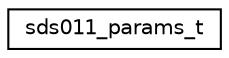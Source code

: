 digraph "Graphical Class Hierarchy"
{
 // LATEX_PDF_SIZE
  edge [fontname="Helvetica",fontsize="10",labelfontname="Helvetica",labelfontsize="10"];
  node [fontname="Helvetica",fontsize="10",shape=record];
  rankdir="LR";
  Node0 [label="sds011_params_t",height=0.2,width=0.4,color="black", fillcolor="white", style="filled",URL="$structsds011__params__t.html",tooltip="Configuration parameters for SDS011 Laser Dust Sensor."];
}
